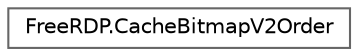 digraph "Graphical Class Hierarchy"
{
 // LATEX_PDF_SIZE
  bgcolor="transparent";
  edge [fontname=Helvetica,fontsize=10,labelfontname=Helvetica,labelfontsize=10];
  node [fontname=Helvetica,fontsize=10,shape=box,height=0.2,width=0.4];
  rankdir="LR";
  Node0 [id="Node000000",label="FreeRDP.CacheBitmapV2Order",height=0.2,width=0.4,color="grey40", fillcolor="white", style="filled",URL="$struct_free_r_d_p_1_1_cache_bitmap_v2_order.html",tooltip=" "];
}
